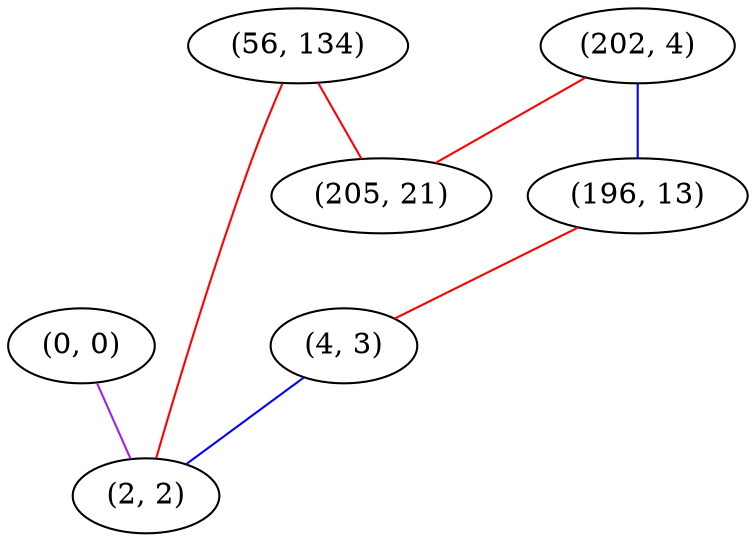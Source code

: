 graph "" {
"(0, 0)";
"(202, 4)";
"(56, 134)";
"(196, 13)";
"(4, 3)";
"(2, 2)";
"(205, 21)";
"(0, 0)" -- "(2, 2)"  [color=purple, key=0, weight=4];
"(202, 4)" -- "(196, 13)"  [color=blue, key=0, weight=3];
"(202, 4)" -- "(205, 21)"  [color=red, key=0, weight=1];
"(56, 134)" -- "(205, 21)"  [color=red, key=0, weight=1];
"(56, 134)" -- "(2, 2)"  [color=red, key=0, weight=1];
"(196, 13)" -- "(4, 3)"  [color=red, key=0, weight=1];
"(4, 3)" -- "(2, 2)"  [color=blue, key=0, weight=3];
}
